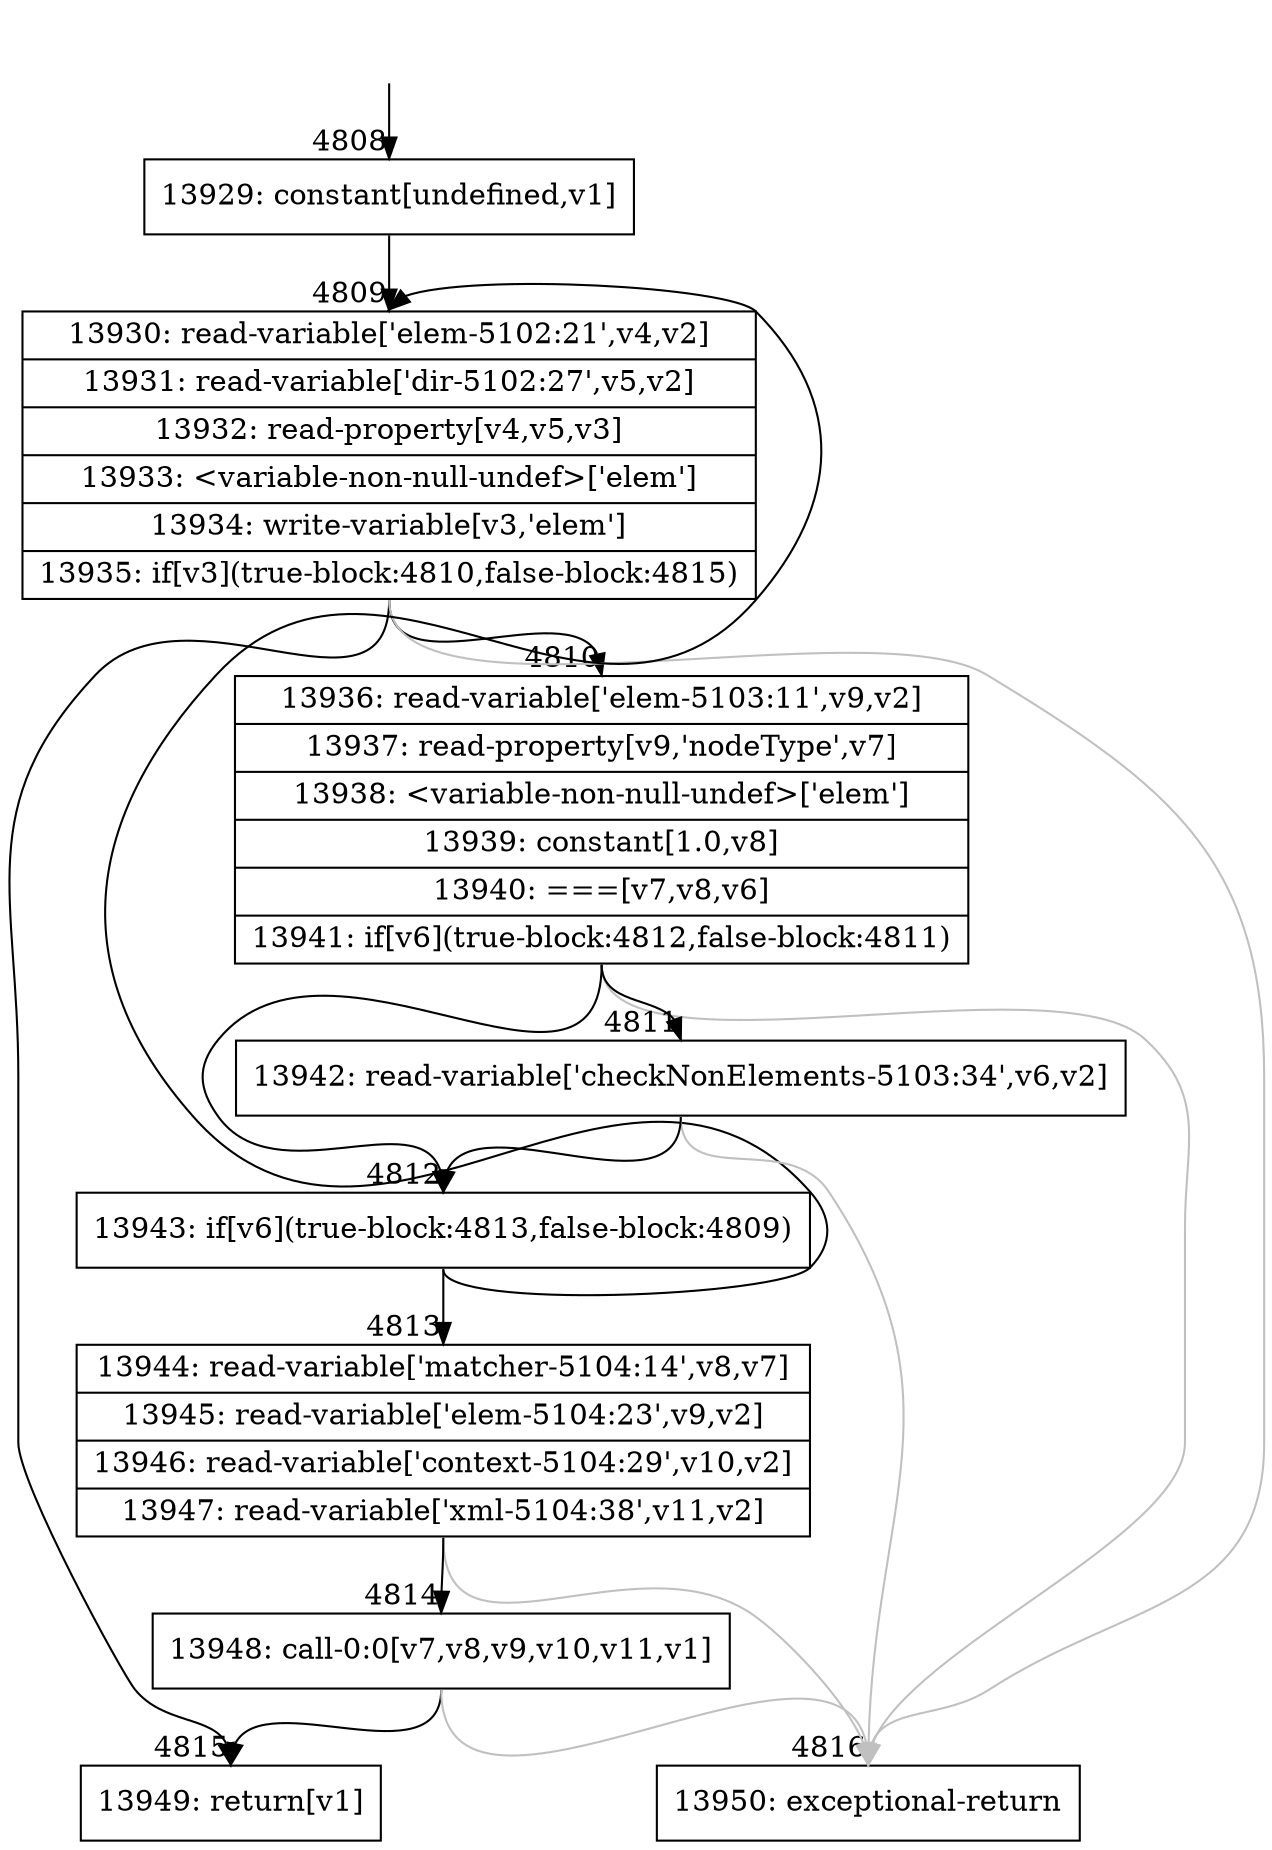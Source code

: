 digraph {
rankdir="TD"
BB_entry321[shape=none,label=""];
BB_entry321 -> BB4808 [tailport=s, headport=n, headlabel="    4808"]
BB4808 [shape=record label="{13929: constant[undefined,v1]}" ] 
BB4808 -> BB4809 [tailport=s, headport=n, headlabel="      4809"]
BB4809 [shape=record label="{13930: read-variable['elem-5102:21',v4,v2]|13931: read-variable['dir-5102:27',v5,v2]|13932: read-property[v4,v5,v3]|13933: \<variable-non-null-undef\>['elem']|13934: write-variable[v3,'elem']|13935: if[v3](true-block:4810,false-block:4815)}" ] 
BB4809 -> BB4810 [tailport=s, headport=n, headlabel="      4810"]
BB4809 -> BB4815 [tailport=s, headport=n, headlabel="      4815"]
BB4809 -> BB4816 [tailport=s, headport=n, color=gray, headlabel="      4816"]
BB4810 [shape=record label="{13936: read-variable['elem-5103:11',v9,v2]|13937: read-property[v9,'nodeType',v7]|13938: \<variable-non-null-undef\>['elem']|13939: constant[1.0,v8]|13940: ===[v7,v8,v6]|13941: if[v6](true-block:4812,false-block:4811)}" ] 
BB4810 -> BB4812 [tailport=s, headport=n, headlabel="      4812"]
BB4810 -> BB4811 [tailport=s, headport=n, headlabel="      4811"]
BB4810 -> BB4816 [tailport=s, headport=n, color=gray]
BB4811 [shape=record label="{13942: read-variable['checkNonElements-5103:34',v6,v2]}" ] 
BB4811 -> BB4812 [tailport=s, headport=n]
BB4811 -> BB4816 [tailport=s, headport=n, color=gray]
BB4812 [shape=record label="{13943: if[v6](true-block:4813,false-block:4809)}" ] 
BB4812 -> BB4813 [tailport=s, headport=n, headlabel="      4813"]
BB4812 -> BB4809 [tailport=s, headport=n]
BB4813 [shape=record label="{13944: read-variable['matcher-5104:14',v8,v7]|13945: read-variable['elem-5104:23',v9,v2]|13946: read-variable['context-5104:29',v10,v2]|13947: read-variable['xml-5104:38',v11,v2]}" ] 
BB4813 -> BB4814 [tailport=s, headport=n, headlabel="      4814"]
BB4813 -> BB4816 [tailport=s, headport=n, color=gray]
BB4814 [shape=record label="{13948: call-0:0[v7,v8,v9,v10,v11,v1]}" ] 
BB4814 -> BB4815 [tailport=s, headport=n]
BB4814 -> BB4816 [tailport=s, headport=n, color=gray]
BB4815 [shape=record label="{13949: return[v1]}" ] 
BB4816 [shape=record label="{13950: exceptional-return}" ] 
}

